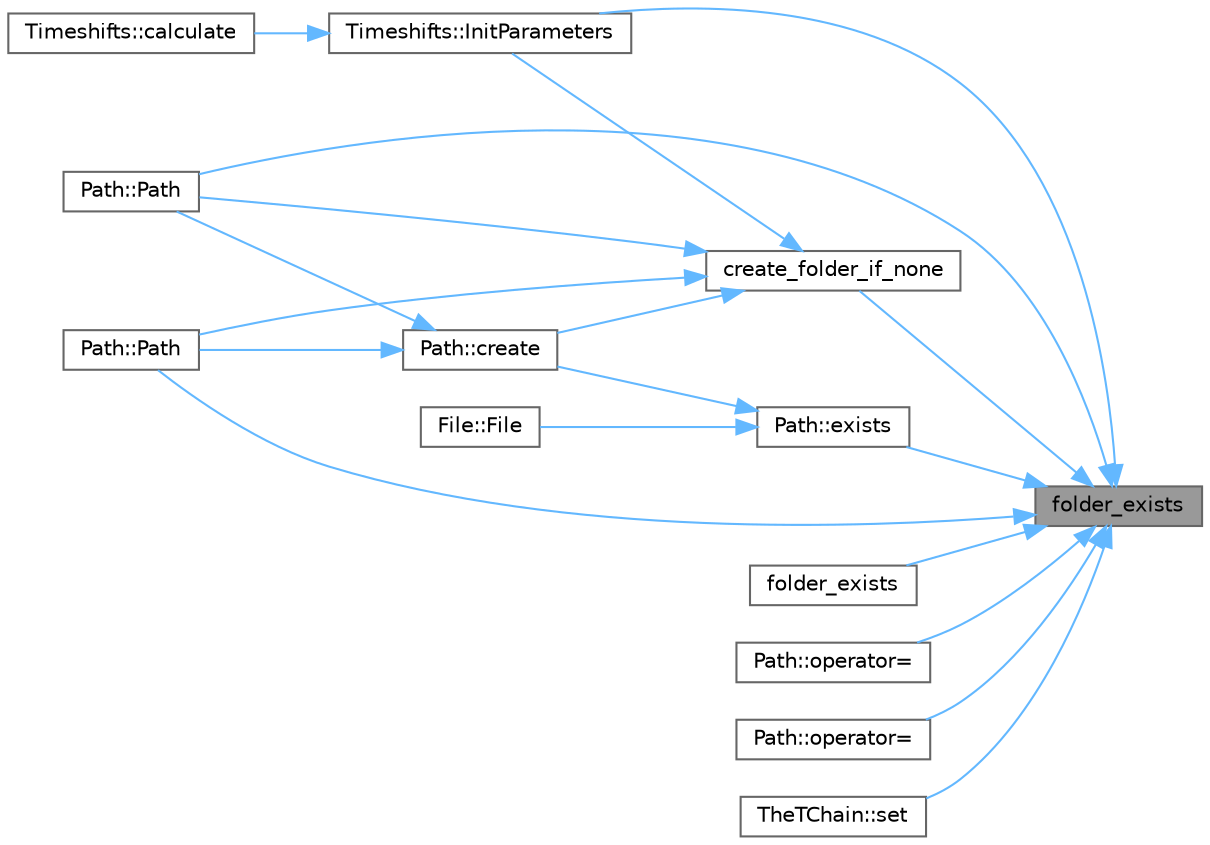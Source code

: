 digraph "folder_exists"
{
 // LATEX_PDF_SIZE
  bgcolor="transparent";
  edge [fontname=Helvetica,fontsize=10,labelfontname=Helvetica,labelfontsize=10];
  node [fontname=Helvetica,fontsize=10,shape=box,height=0.2,width=0.4];
  rankdir="RL";
  Node1 [id="Node000001",label="folder_exists",height=0.2,width=0.4,color="gray40", fillcolor="grey60", style="filled", fontcolor="black",tooltip=" "];
  Node1 -> Node2 [id="edge1_Node000001_Node000002",dir="back",color="steelblue1",style="solid",tooltip=" "];
  Node2 [id="Node000002",label="create_folder_if_none",height=0.2,width=0.4,color="grey40", fillcolor="white", style="filled",URL="$files__functions_8hpp.html#af52310dd2d55713265daa0e58dd7bf21",tooltip=" "];
  Node2 -> Node3 [id="edge2_Node000002_Node000003",dir="back",color="steelblue1",style="solid",tooltip=" "];
  Node3 [id="Node000003",label="Path::create",height=0.2,width=0.4,color="grey40", fillcolor="white", style="filled",URL="$class_path.html#a93983da903a6030847cc67651c1bbb0f",tooltip=" "];
  Node3 -> Node4 [id="edge3_Node000003_Node000004",dir="back",color="steelblue1",style="solid",tooltip=" "];
  Node4 [id="Node000004",label="Path::Path",height=0.2,width=0.4,color="grey40", fillcolor="white", style="filled",URL="$class_path.html#ac820bf1035d264e140cdf56566802877",tooltip="Turns a C string to a path, creating it if create = true and it doesn't already exists."];
  Node3 -> Node5 [id="edge4_Node000003_Node000005",dir="back",color="steelblue1",style="solid",tooltip=" "];
  Node5 [id="Node000005",label="Path::Path",height=0.2,width=0.4,color="grey40", fillcolor="white", style="filled",URL="$class_path.html#a002ecd271bf43688c583f57cc5bc5ef5",tooltip="Turns a string to a path, creating it if create = true and it doesn't already exists."];
  Node2 -> Node6 [id="edge5_Node000002_Node000006",dir="back",color="steelblue1",style="solid",tooltip=" "];
  Node6 [id="Node000006",label="Timeshifts::InitParameters",height=0.2,width=0.4,color="grey40", fillcolor="white", style="filled",URL="$class_timeshifts.html#a9e3dc861a2470908defb028b2710ab09",tooltip=" "];
  Node6 -> Node7 [id="edge6_Node000006_Node000007",dir="back",color="steelblue1",style="solid",tooltip=" "];
  Node7 [id="Node000007",label="Timeshifts::calculate",height=0.2,width=0.4,color="grey40", fillcolor="white", style="filled",URL="$class_timeshifts.html#a3d3ab1b3498ca45832d8a8735f16e188",tooltip=" "];
  Node2 -> Node4 [id="edge7_Node000002_Node000004",dir="back",color="steelblue1",style="solid",tooltip=" "];
  Node2 -> Node5 [id="edge8_Node000002_Node000005",dir="back",color="steelblue1",style="solid",tooltip=" "];
  Node1 -> Node8 [id="edge9_Node000001_Node000008",dir="back",color="steelblue1",style="solid",tooltip=" "];
  Node8 [id="Node000008",label="Path::exists",height=0.2,width=0.4,color="grey40", fillcolor="white", style="filled",URL="$class_path.html#aecd02f464b364bc26631bcb65e44843b",tooltip=" "];
  Node8 -> Node3 [id="edge10_Node000008_Node000003",dir="back",color="steelblue1",style="solid",tooltip=" "];
  Node8 -> Node9 [id="edge11_Node000008_Node000009",dir="back",color="steelblue1",style="solid",tooltip=" "];
  Node9 [id="Node000009",label="File::File",height=0.2,width=0.4,color="grey40", fillcolor="white", style="filled",URL="$class_file.html#af35b9970b6ea55f619399e41d0bab0cd",tooltip=" "];
  Node1 -> Node10 [id="edge12_Node000001_Node000010",dir="back",color="steelblue1",style="solid",tooltip=" "];
  Node10 [id="Node000010",label="folder_exists",height=0.2,width=0.4,color="grey40", fillcolor="white", style="filled",URL="$files__functions_8hpp.html#a1af9b6a86720b38a84a8b0be4e57bec7",tooltip=" "];
  Node1 -> Node6 [id="edge13_Node000001_Node000006",dir="back",color="steelblue1",style="solid",tooltip=" "];
  Node1 -> Node11 [id="edge14_Node000001_Node000011",dir="back",color="steelblue1",style="solid",tooltip=" "];
  Node11 [id="Node000011",label="Path::operator=",height=0.2,width=0.4,color="grey40", fillcolor="white", style="filled",URL="$class_path.html#ab25c7324bc084aff032439c4579d160e",tooltip=" "];
  Node1 -> Node12 [id="edge15_Node000001_Node000012",dir="back",color="steelblue1",style="solid",tooltip=" "];
  Node12 [id="Node000012",label="Path::operator=",height=0.2,width=0.4,color="grey40", fillcolor="white", style="filled",URL="$class_path.html#af3991fd0f27a4286de55dea195f6ad45",tooltip=" "];
  Node1 -> Node4 [id="edge16_Node000001_Node000004",dir="back",color="steelblue1",style="solid",tooltip=" "];
  Node1 -> Node5 [id="edge17_Node000001_Node000005",dir="back",color="steelblue1",style="solid",tooltip=" "];
  Node1 -> Node13 [id="edge18_Node000001_Node000013",dir="back",color="steelblue1",style="solid",tooltip=" "];
  Node13 [id="Node000013",label="TheTChain::set",height=0.2,width=0.4,color="grey40", fillcolor="white", style="filled",URL="$class_the_t_chain.html#a0858c536e02a0459fd2e101936fe923f",tooltip=" "];
}
